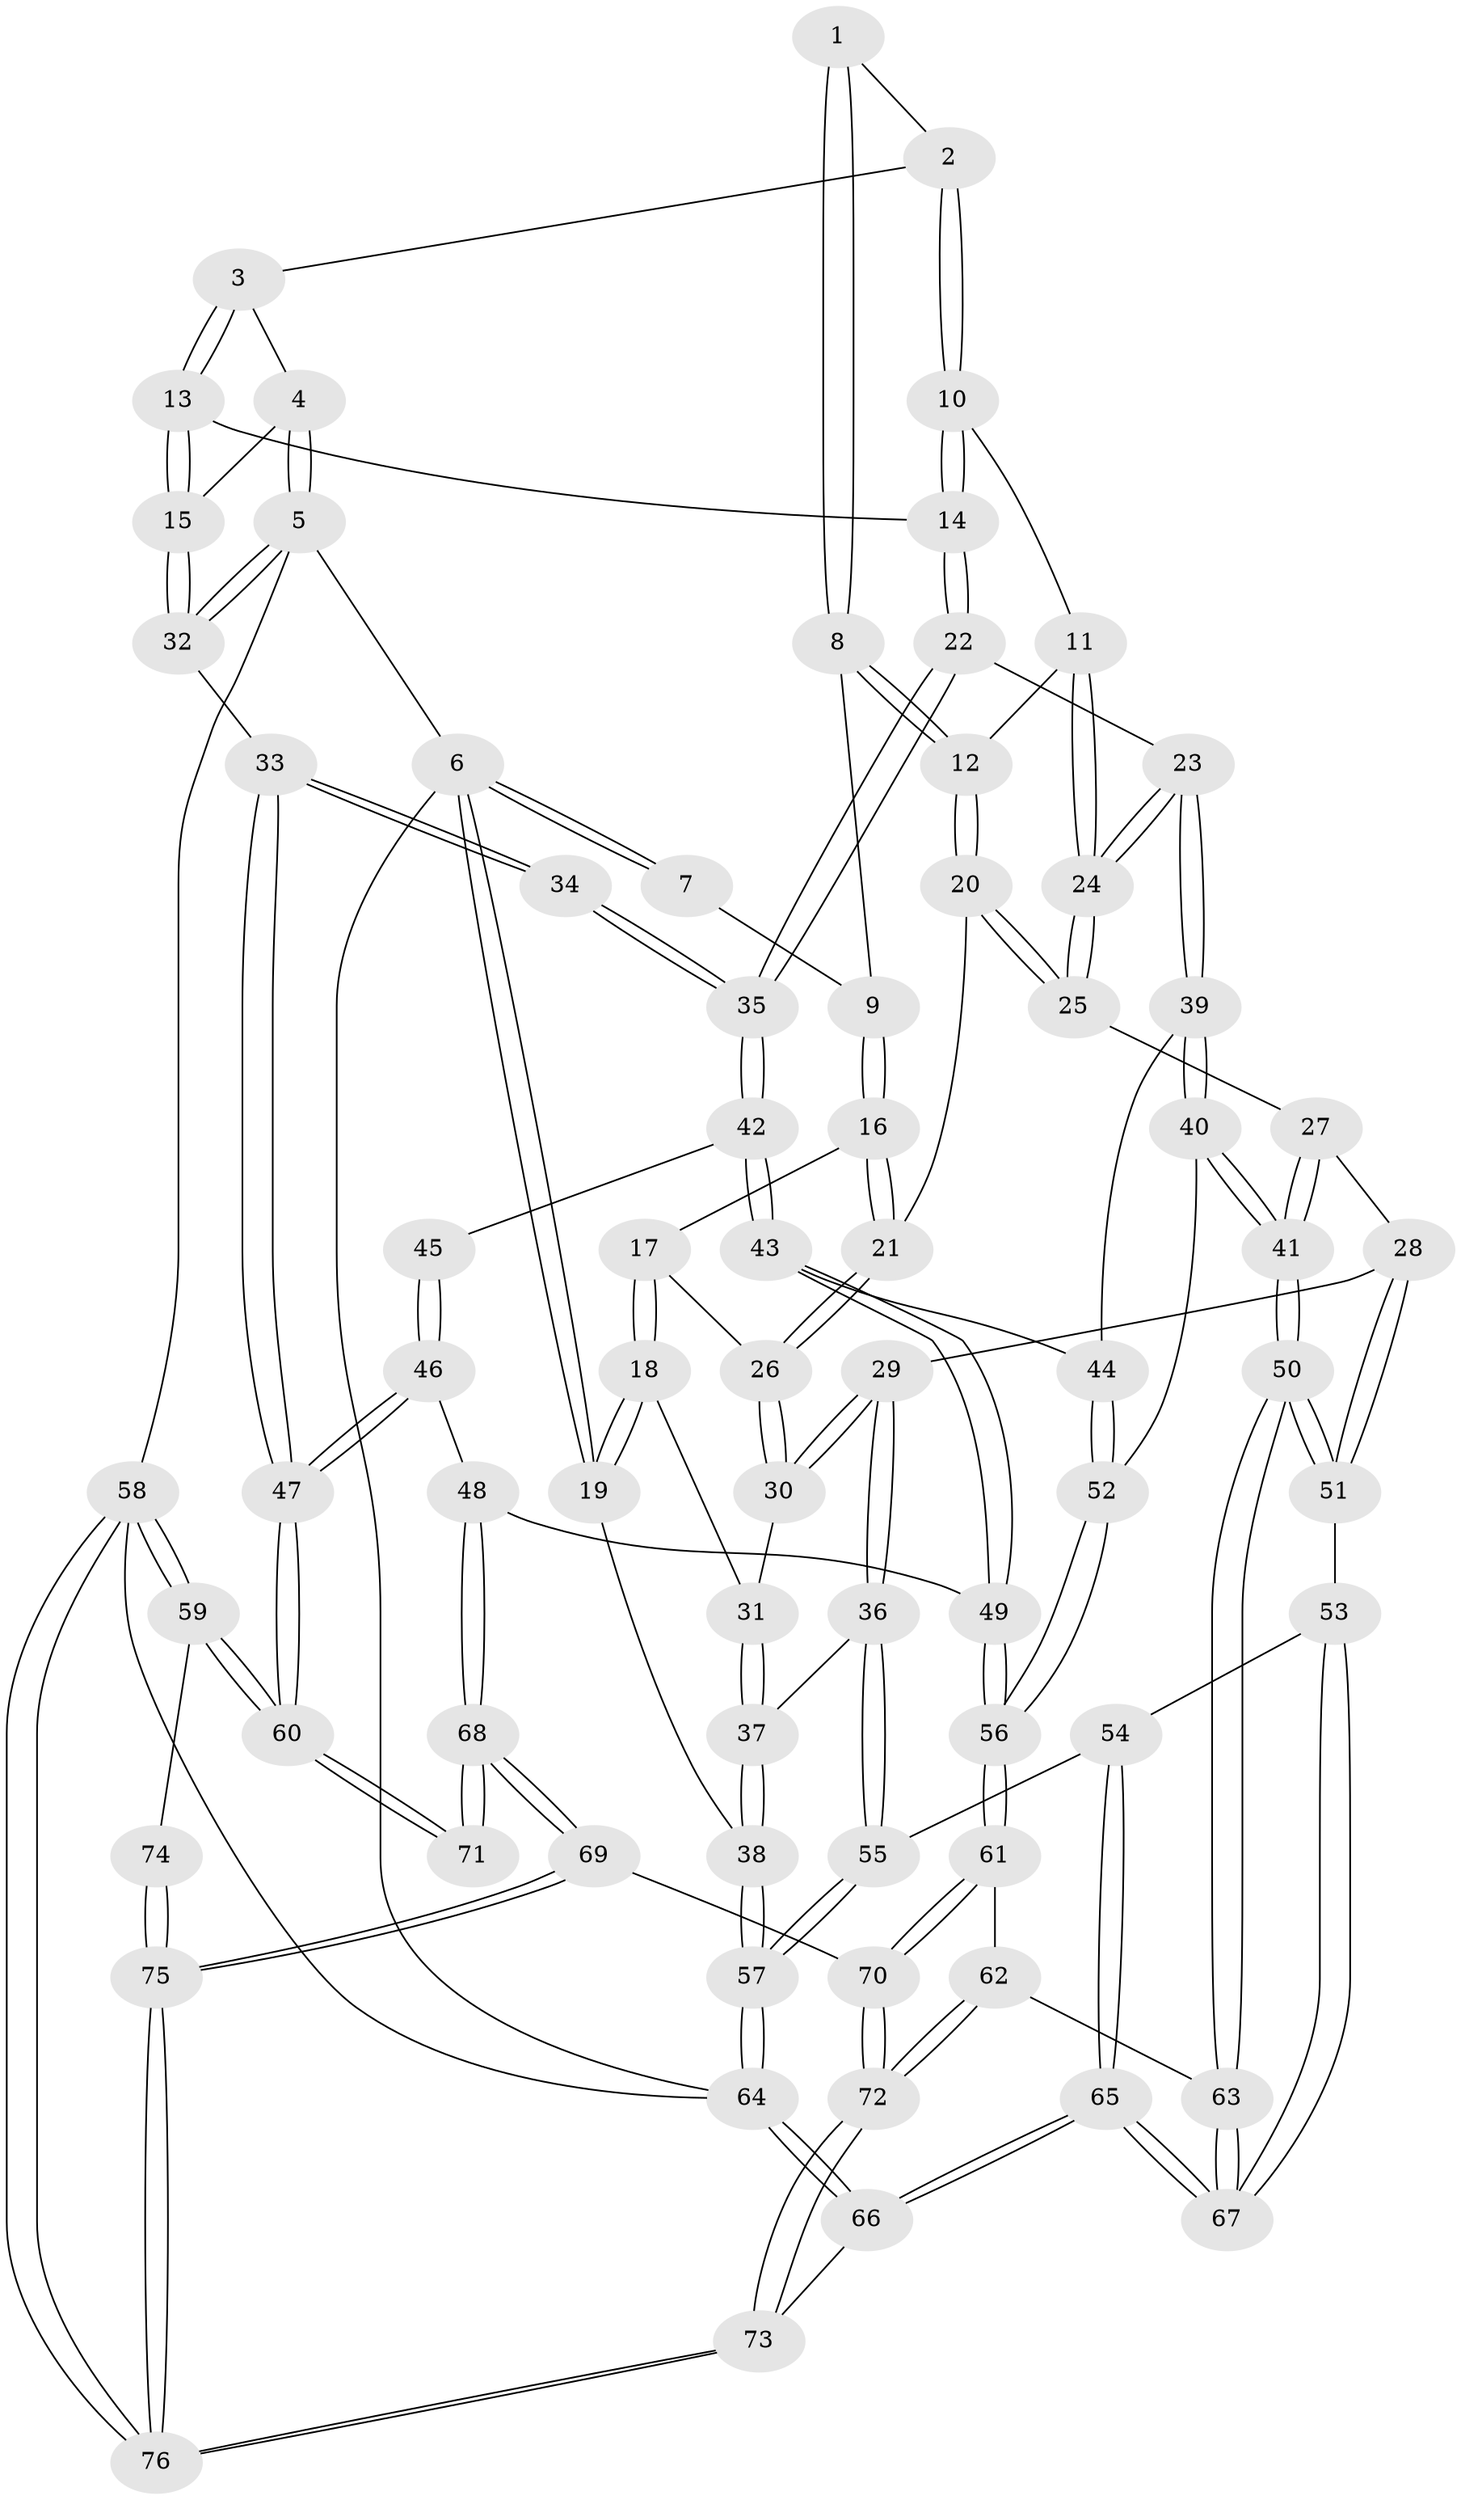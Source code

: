 // Generated by graph-tools (version 1.1) at 2025/03/03/09/25 03:03:14]
// undirected, 76 vertices, 187 edges
graph export_dot {
graph [start="1"]
  node [color=gray90,style=filled];
  1 [pos="+0.4290071611573533+0"];
  2 [pos="+0.5967279114163901+0"];
  3 [pos="+0.6258768438900366+0"];
  4 [pos="+0.9472998851796093+0"];
  5 [pos="+1+0"];
  6 [pos="+0+0"];
  7 [pos="+0.0024696612775493196+0"];
  8 [pos="+0.3294667162401869+0.11969176450197234"];
  9 [pos="+0.14186737471951297+0.10372885448430445"];
  10 [pos="+0.4596636341645703+0.16124508895444667"];
  11 [pos="+0.39494152486431955+0.16541331447051472"];
  12 [pos="+0.35180525094919635+0.1551538815190909"];
  13 [pos="+0.7180497997126437+0.18932195509379265"];
  14 [pos="+0.6794266065725274+0.222011915641295"];
  15 [pos="+0.8985444971790059+0.22313941385931974"];
  16 [pos="+0.1284624834408791+0.1242743450115826"];
  17 [pos="+0.033008372690596005+0.22878585772052643"];
  18 [pos="+0+0.27012426476976714"];
  19 [pos="+0+0.2755631005097993"];
  20 [pos="+0.3034126335951879+0.30029818200644465"];
  21 [pos="+0.26365889063843095+0.30126741428765375"];
  22 [pos="+0.6296184925181466+0.3220712055131585"];
  23 [pos="+0.5196604467070804+0.3866397407411534"];
  24 [pos="+0.4992196336137247+0.38085934459974247"];
  25 [pos="+0.34917390447954266+0.37829728817539127"];
  26 [pos="+0.17025354031020773+0.3274139553795857"];
  27 [pos="+0.3410996282216582+0.3936343251218214"];
  28 [pos="+0.23042700782137496+0.505146246326858"];
  29 [pos="+0.18326852738083518+0.5058193051884676"];
  30 [pos="+0.165080298311261+0.39307676662755203"];
  31 [pos="+0.026933615541976454+0.38917095639270083"];
  32 [pos="+1+0.34554971449034916"];
  33 [pos="+1+0.35841425904354723"];
  34 [pos="+0.7458503573828787+0.4678135835718366"];
  35 [pos="+0.7139946633503816+0.47626630797674224"];
  36 [pos="+0.1455048927585999+0.5296103879979147"];
  37 [pos="+0.10193743397522863+0.502951000936609"];
  38 [pos="+0+0.5035444163481698"];
  39 [pos="+0.5137181025761836+0.4725168736598186"];
  40 [pos="+0.4253990851378177+0.60228621469197"];
  41 [pos="+0.4242555575574298+0.6032398026622267"];
  42 [pos="+0.7123930754459314+0.4989351177806907"];
  43 [pos="+0.706136400766163+0.5433065276400715"];
  44 [pos="+0.6114971202052393+0.559387514371362"];
  45 [pos="+0.8253424558873433+0.5159996120939966"];
  46 [pos="+1+0.5621705161906334"];
  47 [pos="+1+0.5191113834363257"];
  48 [pos="+0.8734144812387846+0.6673563408497365"];
  49 [pos="+0.7506208021898018+0.6178219802490138"];
  50 [pos="+0.3930009127573561+0.6471680697467964"];
  51 [pos="+0.37925162489921105+0.6440929899213358"];
  52 [pos="+0.5861288194815968+0.6075746025337814"];
  53 [pos="+0.2587615541984087+0.6943885537189971"];
  54 [pos="+0.10876112689206396+0.6439293883641766"];
  55 [pos="+0.10498235010361472+0.6403050919235462"];
  56 [pos="+0.6118647332978744+0.7280970207236883"];
  57 [pos="+0+0.7704607491118863"];
  58 [pos="+1+1"];
  59 [pos="+1+0.7947616999277392"];
  60 [pos="+1+0.7046680377536858"];
  61 [pos="+0.5965916610092652+0.7596364104891854"];
  62 [pos="+0.4201483425804761+0.6984248052876781"];
  63 [pos="+0.41086349625190555+0.6848097941582817"];
  64 [pos="+0+1"];
  65 [pos="+0.19681679112523215+0.9009315050358618"];
  66 [pos="+0.17036330323061663+1"];
  67 [pos="+0.2187411042968621+0.8532152241777132"];
  68 [pos="+0.8357250024711559+0.7902892793986495"];
  69 [pos="+0.748958601423622+0.9072843971612105"];
  70 [pos="+0.6278322726909363+0.8400763190001684"];
  71 [pos="+0.9275577552991099+0.8318280404608708"];
  72 [pos="+0.36648700354541913+1"];
  73 [pos="+0.24859460579778495+1"];
  74 [pos="+0.9687819882458473+0.869596953746241"];
  75 [pos="+0.8386024852117802+1"];
  76 [pos="+0.8520991710823821+1"];
  1 -- 2;
  1 -- 8;
  1 -- 8;
  2 -- 3;
  2 -- 10;
  2 -- 10;
  3 -- 4;
  3 -- 13;
  3 -- 13;
  4 -- 5;
  4 -- 5;
  4 -- 15;
  5 -- 6;
  5 -- 32;
  5 -- 32;
  5 -- 58;
  6 -- 7;
  6 -- 7;
  6 -- 19;
  6 -- 19;
  6 -- 64;
  7 -- 9;
  8 -- 9;
  8 -- 12;
  8 -- 12;
  9 -- 16;
  9 -- 16;
  10 -- 11;
  10 -- 14;
  10 -- 14;
  11 -- 12;
  11 -- 24;
  11 -- 24;
  12 -- 20;
  12 -- 20;
  13 -- 14;
  13 -- 15;
  13 -- 15;
  14 -- 22;
  14 -- 22;
  15 -- 32;
  15 -- 32;
  16 -- 17;
  16 -- 21;
  16 -- 21;
  17 -- 18;
  17 -- 18;
  17 -- 26;
  18 -- 19;
  18 -- 19;
  18 -- 31;
  19 -- 38;
  20 -- 21;
  20 -- 25;
  20 -- 25;
  21 -- 26;
  21 -- 26;
  22 -- 23;
  22 -- 35;
  22 -- 35;
  23 -- 24;
  23 -- 24;
  23 -- 39;
  23 -- 39;
  24 -- 25;
  24 -- 25;
  25 -- 27;
  26 -- 30;
  26 -- 30;
  27 -- 28;
  27 -- 41;
  27 -- 41;
  28 -- 29;
  28 -- 51;
  28 -- 51;
  29 -- 30;
  29 -- 30;
  29 -- 36;
  29 -- 36;
  30 -- 31;
  31 -- 37;
  31 -- 37;
  32 -- 33;
  33 -- 34;
  33 -- 34;
  33 -- 47;
  33 -- 47;
  34 -- 35;
  34 -- 35;
  35 -- 42;
  35 -- 42;
  36 -- 37;
  36 -- 55;
  36 -- 55;
  37 -- 38;
  37 -- 38;
  38 -- 57;
  38 -- 57;
  39 -- 40;
  39 -- 40;
  39 -- 44;
  40 -- 41;
  40 -- 41;
  40 -- 52;
  41 -- 50;
  41 -- 50;
  42 -- 43;
  42 -- 43;
  42 -- 45;
  43 -- 44;
  43 -- 49;
  43 -- 49;
  44 -- 52;
  44 -- 52;
  45 -- 46;
  45 -- 46;
  46 -- 47;
  46 -- 47;
  46 -- 48;
  47 -- 60;
  47 -- 60;
  48 -- 49;
  48 -- 68;
  48 -- 68;
  49 -- 56;
  49 -- 56;
  50 -- 51;
  50 -- 51;
  50 -- 63;
  50 -- 63;
  51 -- 53;
  52 -- 56;
  52 -- 56;
  53 -- 54;
  53 -- 67;
  53 -- 67;
  54 -- 55;
  54 -- 65;
  54 -- 65;
  55 -- 57;
  55 -- 57;
  56 -- 61;
  56 -- 61;
  57 -- 64;
  57 -- 64;
  58 -- 59;
  58 -- 59;
  58 -- 76;
  58 -- 76;
  58 -- 64;
  59 -- 60;
  59 -- 60;
  59 -- 74;
  60 -- 71;
  60 -- 71;
  61 -- 62;
  61 -- 70;
  61 -- 70;
  62 -- 63;
  62 -- 72;
  62 -- 72;
  63 -- 67;
  63 -- 67;
  64 -- 66;
  64 -- 66;
  65 -- 66;
  65 -- 66;
  65 -- 67;
  65 -- 67;
  66 -- 73;
  68 -- 69;
  68 -- 69;
  68 -- 71;
  68 -- 71;
  69 -- 70;
  69 -- 75;
  69 -- 75;
  70 -- 72;
  70 -- 72;
  72 -- 73;
  72 -- 73;
  73 -- 76;
  73 -- 76;
  74 -- 75;
  74 -- 75;
  75 -- 76;
  75 -- 76;
}
